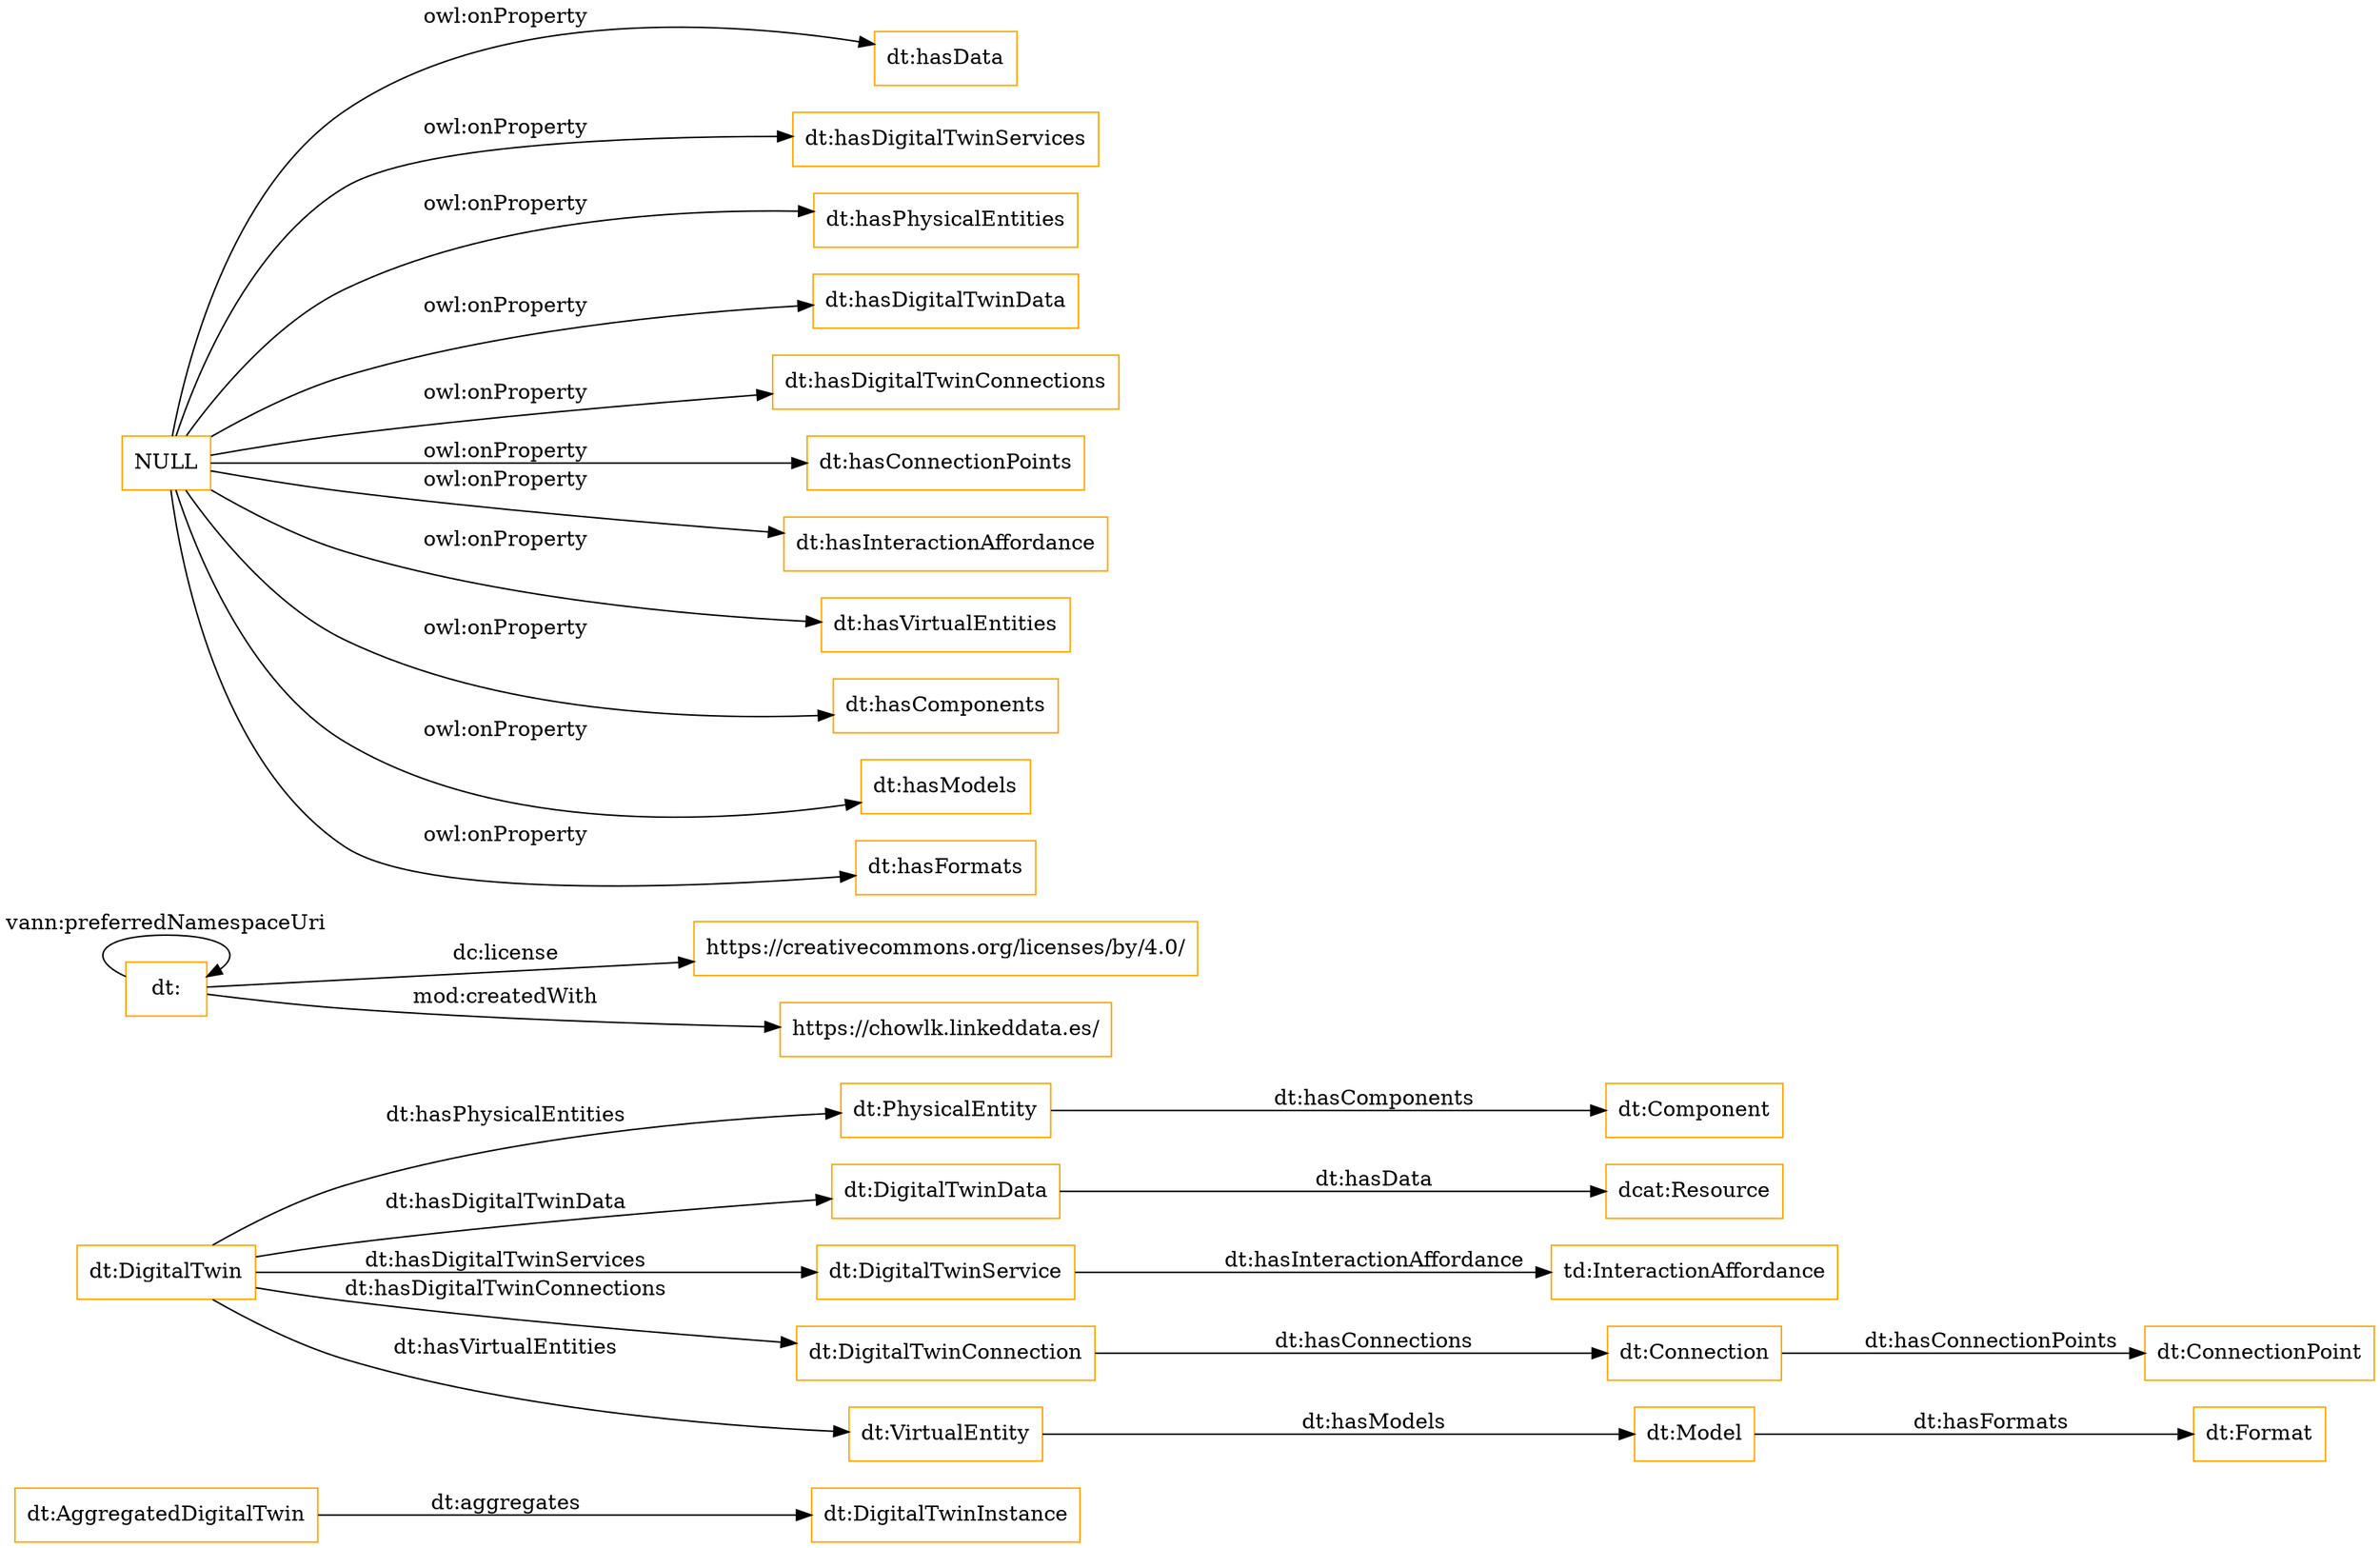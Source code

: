digraph ar2dtool_diagram { 
rankdir=LR;
size="1501"
node [shape = rectangle, color="orange"]; "dt:AggregatedDigitalTwin" "dt:ConnectionPoint" "dt:PhysicalEntity" "dt:DigitalTwinData" "dt:DigitalTwinService" "td:InteractionAffordance" "dt:Component" "dt:DigitalTwinConnection" "dt:DigitalTwinInstance" "dt:VirtualEntity" "dcat:Resource" "dt:DigitalTwin" "dt:Format" "dt:Model" "dt:Connection" ; /*classes style*/
	"dt:" -> "https://creativecommons.org/licenses/by/4.0/" [ label = "dc:license" ];
	"dt:" -> "dt:" [ label = "vann:preferredNamespaceUri" ];
	"dt:" -> "https://chowlk.linkeddata.es/" [ label = "mod:createdWith" ];
	"NULL" -> "dt:hasData" [ label = "owl:onProperty" ];
	"NULL" -> "dt:hasDigitalTwinServices" [ label = "owl:onProperty" ];
	"NULL" -> "dt:hasPhysicalEntities" [ label = "owl:onProperty" ];
	"NULL" -> "dt:hasDigitalTwinData" [ label = "owl:onProperty" ];
	"NULL" -> "dt:hasDigitalTwinConnections" [ label = "owl:onProperty" ];
	"NULL" -> "dt:hasConnectionPoints" [ label = "owl:onProperty" ];
	"NULL" -> "dt:hasInteractionAffordance" [ label = "owl:onProperty" ];
	"NULL" -> "dt:hasVirtualEntities" [ label = "owl:onProperty" ];
	"NULL" -> "dt:hasComponents" [ label = "owl:onProperty" ];
	"NULL" -> "dt:hasModels" [ label = "owl:onProperty" ];
	"NULL" -> "dt:hasFormats" [ label = "owl:onProperty" ];
	"dt:AggregatedDigitalTwin" -> "dt:DigitalTwinInstance" [ label = "dt:aggregates" ];
	"dt:Model" -> "dt:Format" [ label = "dt:hasFormats" ];
	"dt:DigitalTwin" -> "dt:DigitalTwinConnection" [ label = "dt:hasDigitalTwinConnections" ];
	"dt:VirtualEntity" -> "dt:Model" [ label = "dt:hasModels" ];
	"dt:DigitalTwin" -> "dt:DigitalTwinService" [ label = "dt:hasDigitalTwinServices" ];
	"dt:Connection" -> "dt:ConnectionPoint" [ label = "dt:hasConnectionPoints" ];
	"dt:DigitalTwin" -> "dt:DigitalTwinData" [ label = "dt:hasDigitalTwinData" ];
	"dt:DigitalTwin" -> "dt:VirtualEntity" [ label = "dt:hasVirtualEntities" ];
	"dt:DigitalTwinService" -> "td:InteractionAffordance" [ label = "dt:hasInteractionAffordance" ];
	"dt:DigitalTwinConnection" -> "dt:Connection" [ label = "dt:hasConnections" ];
	"dt:PhysicalEntity" -> "dt:Component" [ label = "dt:hasComponents" ];
	"dt:DigitalTwinData" -> "dcat:Resource" [ label = "dt:hasData" ];
	"dt:DigitalTwin" -> "dt:PhysicalEntity" [ label = "dt:hasPhysicalEntities" ];

}
